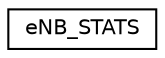 digraph "Graphical Class Hierarchy"
{
 // LATEX_PDF_SIZE
  edge [fontname="Helvetica",fontsize="10",labelfontname="Helvetica",labelfontsize="10"];
  node [fontname="Helvetica",fontsize="10",shape=record];
  rankdir="LR";
  Node0 [label="eNB_STATS",height=0.2,width=0.4,color="black", fillcolor="white", style="filled",URL="$structeNB__STATS.html",tooltip="eNB overall statistics"];
}
